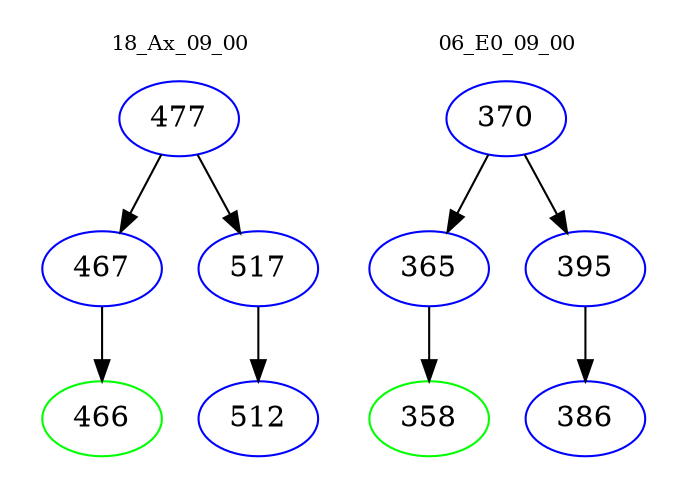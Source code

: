 digraph{
subgraph cluster_0 {
color = white
label = "18_Ax_09_00";
fontsize=10;
T0_477 [label="477", color="blue"]
T0_477 -> T0_467 [color="black"]
T0_467 [label="467", color="blue"]
T0_467 -> T0_466 [color="black"]
T0_466 [label="466", color="green"]
T0_477 -> T0_517 [color="black"]
T0_517 [label="517", color="blue"]
T0_517 -> T0_512 [color="black"]
T0_512 [label="512", color="blue"]
}
subgraph cluster_1 {
color = white
label = "06_E0_09_00";
fontsize=10;
T1_370 [label="370", color="blue"]
T1_370 -> T1_365 [color="black"]
T1_365 [label="365", color="blue"]
T1_365 -> T1_358 [color="black"]
T1_358 [label="358", color="green"]
T1_370 -> T1_395 [color="black"]
T1_395 [label="395", color="blue"]
T1_395 -> T1_386 [color="black"]
T1_386 [label="386", color="blue"]
}
}
